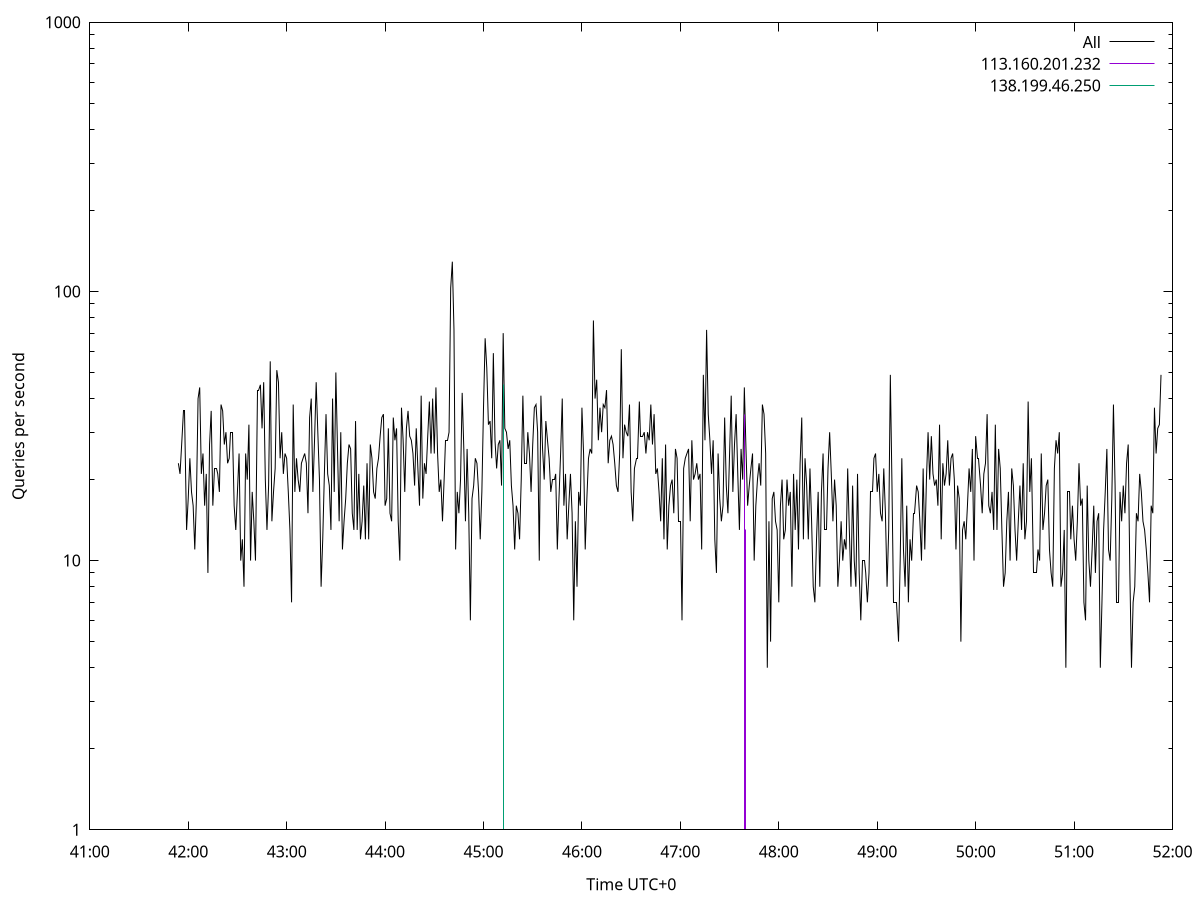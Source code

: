 set terminal pngcairo size 1024,768
set output 'Sun Jan  7 09:41:54 2024.png'
set ylabel 'Queries per second'
set xlabel 'Time UTC+0'
set xdata time
set timefmt "%s"
set log y
plot \
'-' using 1:2 linecolor 0 linetype 2 with lines title 'All', \
'-' using 1:2 linecolor 1 linetype 3 with impulses title "113.160.201.232", \
'-' using 1:2 linecolor 2 linetype 3 with impulses title "138.199.46.250"
1704595314 23
1704595315 21
1704595316 27
1704595317 36
1704595318 36
1704595319 13
1704595320 17
1704595321 24
1704595322 18
1704595323 16
1704595324 11
1704595325 17
1704595326 40
1704595327 44
1704595328 21
1704595329 25
1704595330 16
1704595331 21
1704595332 9
1704595333 27
1704595334 36
1704595335 16
1704595336 22
1704595337 22
1704595338 21
1704595339 18
1704595340 38
1704595341 36
1704595342 27
1704595343 30
1704595344 23
1704595345 24
1704595346 30
1704595347 30
1704595348 16
1704595349 13
1704595350 18
1704595351 25
1704595352 10
1704595353 12
1704595354 8
1704595355 25
1704595356 20
1704595357 32
1704595358 10
1704595359 18
1704595360 14
1704595361 10
1704595362 43
1704595363 43
1704595364 45
1704595365 31
1704595366 46
1704595367 20
1704595368 13
1704595369 19
1704595370 55
1704595371 14
1704595372 18
1704595373 22
1704595374 51
1704595375 46
1704595376 24
1704595377 30
1704595378 21
1704595379 25
1704595380 24
1704595381 18
1704595382 13
1704595383 7
1704595384 38
1704595385 18
1704595386 24
1704595387 20
1704595388 18
1704595389 23
1704595390 24
1704595391 25
1704595392 23
1704595393 15
1704595394 34
1704595395 40
1704595396 18
1704595397 28
1704595398 46
1704595399 30
1704595400 20
1704595401 8
1704595402 12
1704595403 21
1704595404 35
1704595405 21
1704595406 19
1704595407 13
1704595408 40
1704595409 18
1704595410 50
1704595411 26
1704595412 14
1704595413 30
1704595414 11
1704595415 14
1704595416 17
1704595417 23
1704595418 27
1704595419 26
1704595420 15
1704595421 13
1704595422 33
1704595423 13
1704595424 21
1704595425 12
1704595426 14
1704595427 19
1704595428 12
1704595429 23
1704595430 12
1704595431 27
1704595432 24
1704595433 18
1704595434 17
1704595435 22
1704595436 24
1704595437 29
1704595438 34
1704595439 35
1704595440 16
1704595441 17
1704595442 31
1704595443 15
1704595444 14
1704595445 34
1704595446 28
1704595447 31
1704595448 14
1704595449 10
1704595450 37
1704595451 28
1704595452 18
1704595453 31
1704595454 36
1704595455 29
1704595456 28
1704595457 25
1704595458 19
1704595459 31
1704595460 22
1704595461 16
1704595462 41
1704595463 17
1704595464 23
1704595465 21
1704595466 29
1704595467 39
1704595468 25
1704595469 40
1704595470 25
1704595471 44
1704595472 25
1704595473 18
1704595474 20
1704595475 14
1704595476 20
1704595477 28
1704595478 28
1704595479 30
1704595480 103
1704595481 129
1704595482 72
1704595483 11
1704595484 18
1704595485 15
1704595486 20
1704595487 42
1704595488 26
1704595489 14
1704595490 26
1704595491 15
1704595492 6
1704595493 17
1704595494 19
1704595495 24
1704595496 23
1704595497 18
1704595498 12
1704595499 18
1704595500 37
1704595501 67
1704595502 52
1704595503 32
1704595504 33
1704595505 24
1704595506 59
1704595507 28
1704595508 22
1704595509 27
1704595510 28
1704595511 19
1704595512 70
1704595513 31
1704595514 30
1704595515 26
1704595516 28
1704595517 19
1704595518 16
1704595519 11
1704595520 16
1704595521 15
1704595522 12
1704595523 20
1704595524 41
1704595525 23
1704595526 23
1704595527 30
1704595528 25
1704595529 18
1704595530 27
1704595531 37
1704595532 38
1704595533 30
1704595534 10
1704595535 41
1704595536 26
1704595537 20
1704595538 33
1704595539 28
1704595540 24
1704595541 18
1704595542 20
1704595543 20
1704595544 21
1704595545 11
1704595546 17
1704595547 25
1704595548 40
1704595549 16
1704595550 21
1704595551 12
1704595552 16
1704595553 21
1704595554 15
1704595555 6
1704595556 14
1704595557 8
1704595558 18
1704595559 16
1704595560 37
1704595561 25
1704595562 11
1704595563 17
1704595564 24
1704595565 26
1704595566 25
1704595567 78
1704595568 40
1704595569 47
1704595570 28
1704595571 37
1704595572 30
1704595573 38
1704595574 37
1704595575 43
1704595576 23
1704595577 28
1704595578 29
1704595579 27
1704595580 23
1704595581 19
1704595582 18
1704595583 25
1704595584 61
1704595585 24
1704595586 32
1704595587 30
1704595588 29
1704595589 38
1704595590 18
1704595591 14
1704595592 22
1704595593 24
1704595594 24
1704595595 39
1704595596 29
1704595597 29
1704595598 30
1704595599 25
1704595600 30
1704595601 28
1704595602 38
1704595603 27
1704595604 35
1704595605 21
1704595606 22
1704595607 18
1704595608 14
1704595609 24
1704595610 12
1704595611 27
1704595612 11
1704595613 16
1704595614 19
1704595615 20
1704595616 15
1704595617 26
1704595618 24
1704595619 14
1704595620 14
1704595621 6
1704595622 22
1704595623 24
1704595624 25
1704595625 26
1704595626 14
1704595627 28
1704595628 20
1704595629 21
1704595630 23
1704595631 20
1704595632 21
1704595633 11
1704595634 49
1704595635 28
1704595636 72
1704595637 35
1704595638 28
1704595639 21
1704595640 28
1704595641 12
1704595642 9
1704595643 25
1704595644 17
1704595645 14
1704595646 16
1704595647 34
1704595648 19
1704595649 15
1704595650 25
1704595651 41
1704595652 18
1704595653 27
1704595654 35
1704595655 21
1704595656 13
1704595657 26
1704595658 20
1704595659 44
1704595660 26
1704595661 16
1704595662 19
1704595663 22
1704595664 25
1704595665 10
1704595666 16
1704595667 20
1704595668 23
1704595669 19
1704595670 38
1704595671 35
1704595672 25
1704595673 4
1704595674 14
1704595675 5
1704595676 17
1704595677 18
1704595678 14
1704595679 13
1704595680 7
1704595681 16
1704595682 20
1704595683 12
1704595684 13
1704595685 20
1704595686 16
1704595687 18
1704595688 8
1704595689 21
1704595690 13
1704595691 20
1704595692 11
1704595693 23
1704595694 34
1704595695 12
1704595696 24
1704595697 19
1704595698 12
1704595699 22
1704595700 14
1704595701 8
1704595702 7
1704595703 12
1704595704 18
1704595705 8
1704595706 18
1704595707 25
1704595708 13
1704595709 13
1704595710 22
1704595711 30
1704595712 21
1704595713 14
1704595714 20
1704595715 16
1704595716 8
1704595717 10
1704595718 14
1704595719 10
1704595720 12
1704595721 11
1704595722 22
1704595723 13
1704595724 8
1704595725 19
1704595726 10
1704595727 8
1704595728 21
1704595729 9
1704595730 6
1704595731 10
1704595732 10
1704595733 9
1704595734 7
1704595735 9
1704595736 18
1704595737 18
1704595738 24
1704595739 25
1704595740 18
1704595741 21
1704595742 15
1704595743 14
1704595744 22
1704595745 15
1704595746 8
1704595747 13
1704595748 49
1704595749 19
1704595750 7
1704595751 7
1704595752 7
1704595753 5
1704595754 10
1704595755 24
1704595756 11
1704595757 8
1704595758 16
1704595759 7
1704595760 12
1704595761 10
1704595762 15
1704595763 15
1704595764 19
1704595765 18
1704595766 14
1704595767 10
1704595768 22
1704595769 11
1704595770 20
1704595771 30
1704595772 20
1704595773 29
1704595774 21
1704595775 19
1704595776 20
1704595777 16
1704595778 32
1704595779 12
1704595780 23
1704595781 19
1704595782 21
1704595783 28
1704595784 19
1704595785 24
1704595786 25
1704595787 20
1704595788 11
1704595789 19
1704595790 17
1704595791 5
1704595792 13
1704595793 14
1704595794 12
1704595795 16
1704595796 22
1704595797 18
1704595798 26
1704595799 10
1704595800 29
1704595801 24
1704595802 24
1704595803 19
1704595804 15
1704595805 21
1704595806 23
1704595807 35
1704595808 16
1704595809 15
1704595810 18
1704595811 13
1704595812 32
1704595813 13
1704595814 26
1704595815 22
1704595816 13
1704595817 8
1704595818 9
1704595819 14
1704595820 18
1704595821 10
1704595822 22
1704595823 19
1704595824 13
1704595825 10
1704595826 14
1704595827 19
1704595828 13
1704595829 23
1704595830 12
1704595831 14
1704595832 39
1704595833 18
1704595834 24
1704595835 9
1704595836 9
1704595837 9
1704595838 11
1704595839 10
1704595840 25
1704595841 13
1704595842 15
1704595843 19
1704595844 20
1704595845 11
1704595846 9
1704595847 8
1704595848 22
1704595849 28
1704595850 25
1704595851 30
1704595852 8
1704595853 9
1704595854 13
1704595855 4
1704595856 18
1704595857 18
1704595858 12
1704595859 16
1704595860 12
1704595861 10
1704595862 14
1704595863 23
1704595864 16
1704595865 17
1704595866 7
1704595867 6
1704595868 19
1704595869 10
1704595870 8
1704595871 11
1704595872 16
1704595873 9
1704595874 14
1704595875 15
1704595876 4
1704595877 7
1704595878 13
1704595879 18
1704595880 26
1704595881 11
1704595882 10
1704595883 17
1704595884 38
1704595885 19
1704595886 7
1704595887 7
1704595888 18
1704595889 14
1704595890 19
1704595891 15
1704595892 23
1704595893 27
1704595894 9
1704595895 4
1704595896 7
1704595897 8
1704595898 15
1704595899 14
1704595900 21
1704595901 18
1704595902 14
1704595903 13
1704595904 11
1704595905 9
1704595906 7
1704595907 16
1704595908 15
1704595909 37
1704595910 25
1704595911 31
1704595912 32
1704595913 49

e
1704595659 35
1704595660 13

e
1704595390 1
1704595512 45

e

